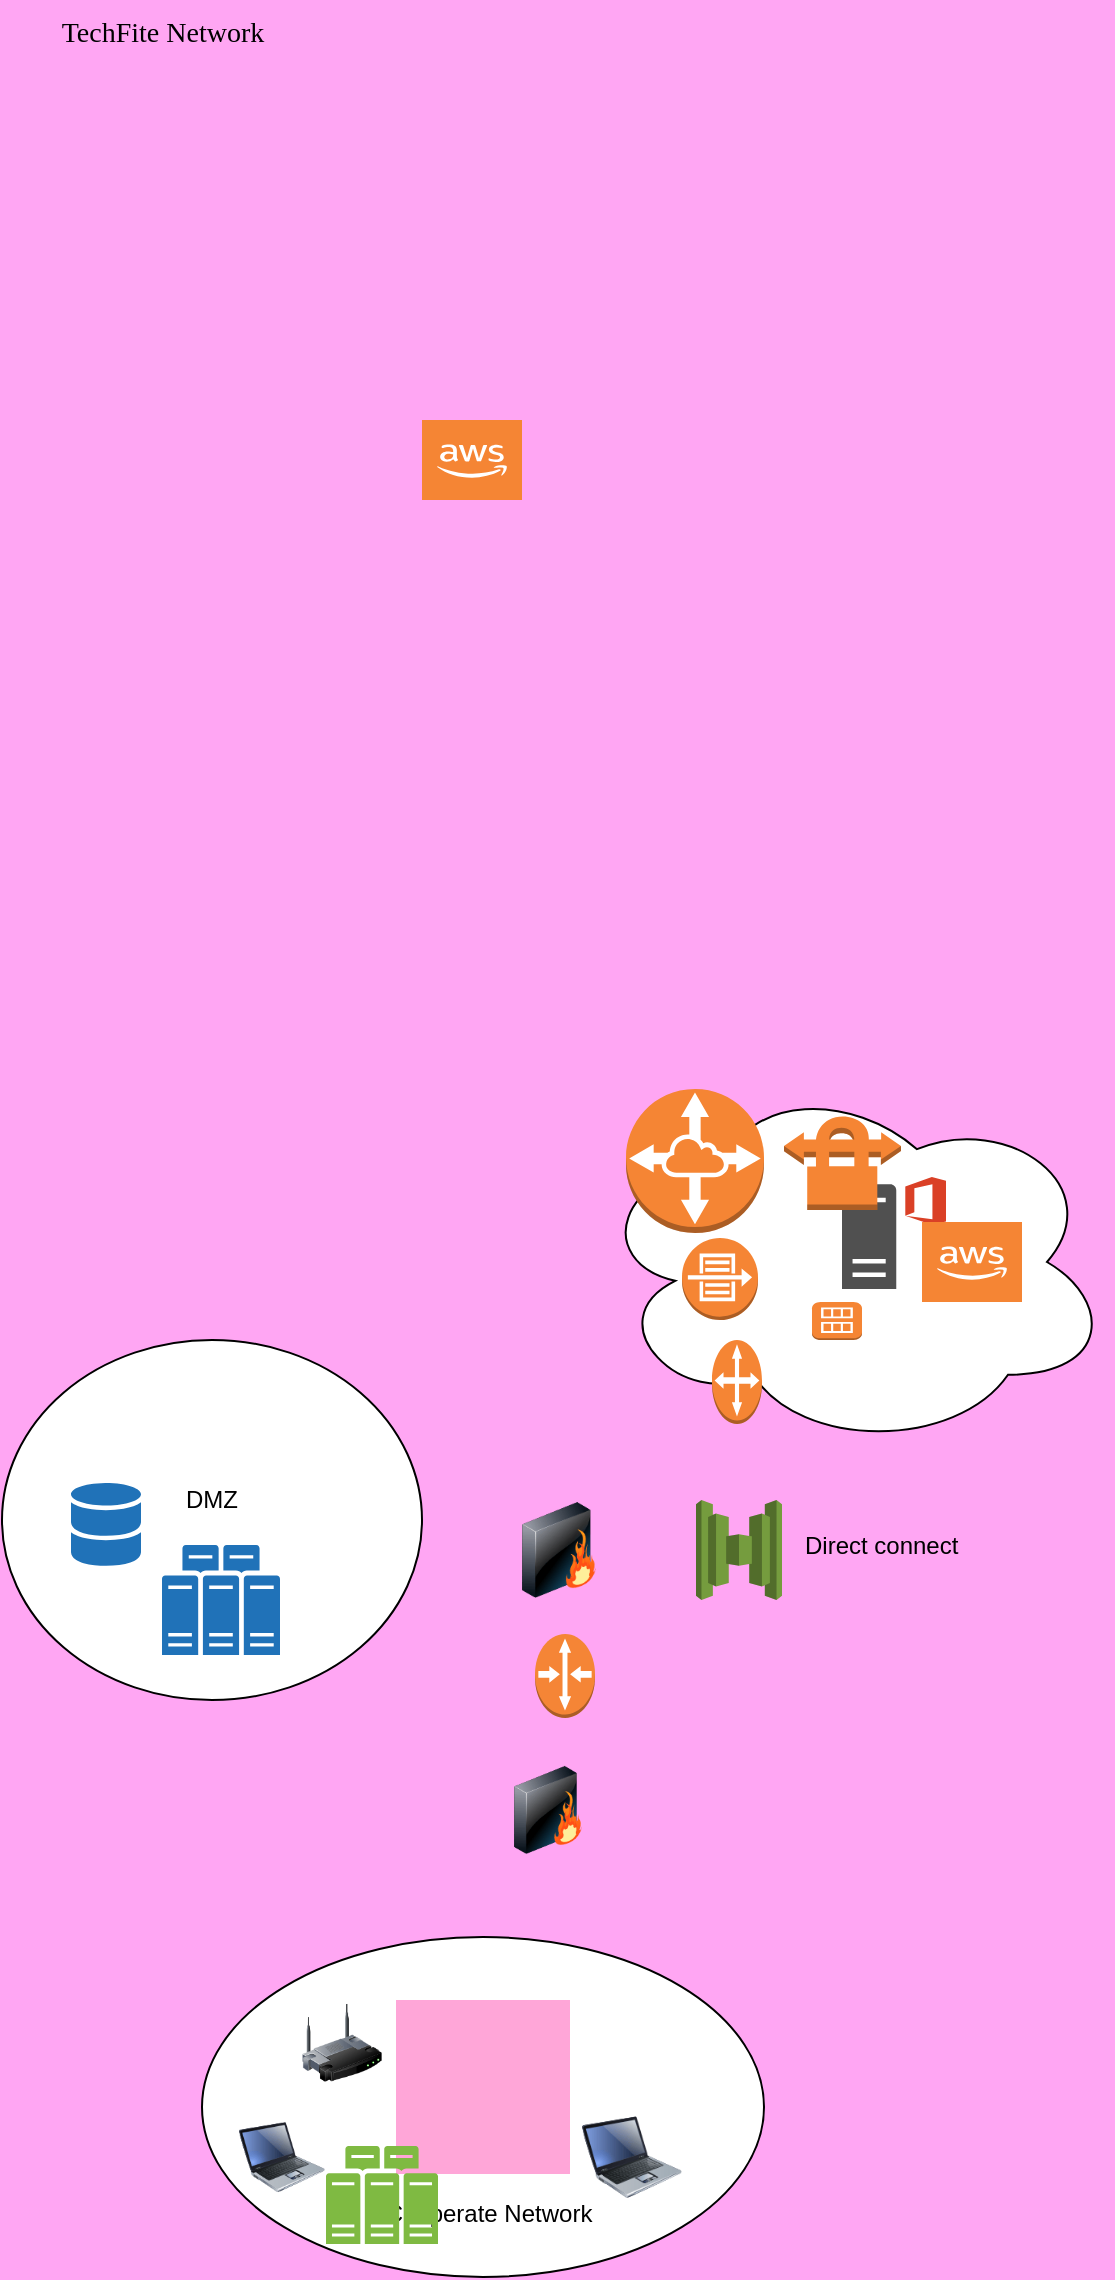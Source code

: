 <mxfile version="11.1.4" type="github"><diagram id="MPkUXukEWlVpw7LYdF98" name="Page-1"><mxGraphModel dx="1422" dy="755" grid="1" gridSize="10" guides="1" tooltips="1" connect="1" arrows="1" fold="1" page="1" pageScale="1" pageWidth="850" pageHeight="1100" background="#FFA6F3" math="0" shadow="0"><root><mxCell id="0"/><mxCell id="1" parent="0"/><mxCell id="wTyh6puDdEchhp_BWfi_-10" value="" style="ellipse;whiteSpace=wrap;html=1;" vertex="1" parent="1"><mxGeometry x="120" y="998.5" width="281" height="170" as="geometry"/></mxCell><mxCell id="wTyh6puDdEchhp_BWfi_-7" value="" style="ellipse;whiteSpace=wrap;html=1;" vertex="1" parent="1"><mxGeometry x="20" y="700" width="210" height="180" as="geometry"/></mxCell><mxCell id="-v7dunNfvW1D0s73OR1B-3" value="" style="shape=image;html=1;verticalAlign=top;verticalLabelPosition=bottom;labelBackgroundColor=#ffffff;imageAspect=0;aspect=fixed;image=https://cdn2.iconfinder.com/data/icons/whcompare-isometric-web-hosting-servers/50/firewall-server-128.png;imageBackground=#FFA6D8;" parent="1" vertex="1"><mxGeometry x="217" y="1030" width="87" height="87" as="geometry"/></mxCell><mxCell id="-v7dunNfvW1D0s73OR1B-11" value="" style="image;html=1;labelBackgroundColor=#ffffff;image=img/lib/clip_art/networking/Firewall_128x128.png" parent="1" vertex="1"><mxGeometry x="276" y="910" width="34" height="50" as="geometry"/></mxCell><mxCell id="-v7dunNfvW1D0s73OR1B-14" value="" style="ellipse;shape=cloud;whiteSpace=wrap;html=1;" parent="1" vertex="1"><mxGeometry x="315" y="567" width="260" height="188" as="geometry"/></mxCell><mxCell id="-v7dunNfvW1D0s73OR1B-16" value="" style="shape=image;html=1;verticalAlign=top;verticalLabelPosition=bottom;labelBackgroundColor=#ffffff;imageAspect=0;aspect=fixed;image=https://cdn4.iconfinder.com/data/icons/address-book-providers-in-colors/512/office365-128.png" parent="1" vertex="1"><mxGeometry x="300" y="228.5" width="43" height="43" as="geometry"/></mxCell><mxCell id="-v7dunNfvW1D0s73OR1B-21" value="" style="outlineConnect=0;dashed=0;verticalLabelPosition=bottom;verticalAlign=top;align=center;html=1;shape=mxgraph.aws3.cloud_2;fillColor=#F58534;gradientColor=none;" parent="1" vertex="1"><mxGeometry x="230" y="240" width="50" height="40" as="geometry"/></mxCell><mxCell id="-v7dunNfvW1D0s73OR1B-23" value="" style="outlineConnect=0;dashed=0;verticalLabelPosition=bottom;verticalAlign=top;align=center;html=1;shape=mxgraph.aws3.router;fillColor=#F58536;gradientColor=none;" parent="1" vertex="1"><mxGeometry x="286.5" y="847" width="30" height="42" as="geometry"/></mxCell><mxCell id="wTyh6puDdEchhp_BWfi_-1" value="&lt;span style=&quot;font-size: 10.5pt ; line-height: 200% ; font-family: &amp;#34;times new roman&amp;#34; , serif&quot;&gt;TechFite Network&lt;br&gt;&amp;nbsp;&lt;/span&gt;" style="text;html=1;resizable=0;autosize=1;align=center;verticalAlign=middle;points=[];fillColor=none;strokeColor=none;rounded=0;" vertex="1" parent="1"><mxGeometry x="40" y="30" width="120" height="60" as="geometry"/></mxCell><mxCell id="wTyh6puDdEchhp_BWfi_-2" value="" style="image;html=1;labelBackgroundColor=#ffffff;image=img/lib/clip_art/networking/Firewall_128x128.png" vertex="1" parent="1"><mxGeometry x="280" y="770" width="37" height="70" as="geometry"/></mxCell><mxCell id="wTyh6puDdEchhp_BWfi_-3" value="" style="shadow=0;dashed=0;html=1;strokeColor=none;labelPosition=center;verticalLabelPosition=bottom;verticalAlign=top;outlineConnect=0;align=center;shape=mxgraph.office.databases.database_mini_2;fillColor=#2072B8;" vertex="1" parent="1"><mxGeometry x="54.5" y="771.5" width="35" height="42" as="geometry"/></mxCell><mxCell id="wTyh6puDdEchhp_BWfi_-4" value="" style="pointerEvents=1;shadow=0;dashed=0;html=1;strokeColor=none;labelPosition=center;verticalLabelPosition=bottom;verticalAlign=top;outlineConnect=0;align=center;shape=mxgraph.office.servers.physical_host_farm;fillColor=#2072B8;" vertex="1" parent="1"><mxGeometry x="100" y="802.5" width="59" height="55" as="geometry"/></mxCell><mxCell id="wTyh6puDdEchhp_BWfi_-5" value="DMZ" style="text;html=1;resizable=0;points=[];autosize=1;align=left;verticalAlign=top;spacingTop=-4;" vertex="1" parent="1"><mxGeometry x="109.5" y="770" width="40" height="20" as="geometry"/></mxCell><mxCell id="-v7dunNfvW1D0s73OR1B-13" value="" style="pointerEvents=1;shadow=0;dashed=0;html=1;strokeColor=none;fillColor=#505050;labelPosition=center;verticalLabelPosition=bottom;verticalAlign=top;outlineConnect=0;align=center;shape=mxgraph.office.servers.office_web_apps_server;" parent="1" vertex="1"><mxGeometry x="440" y="618.5" width="52" height="56" as="geometry"/></mxCell><mxCell id="wTyh6puDdEchhp_BWfi_-6" value="" style="outlineConnect=0;dashed=0;verticalLabelPosition=bottom;verticalAlign=top;align=center;html=1;shape=mxgraph.aws3.cloud_2;fillColor=#F58534;gradientColor=none;" vertex="1" parent="1"><mxGeometry x="480" y="641" width="50" height="40" as="geometry"/></mxCell><mxCell id="wTyh6puDdEchhp_BWfi_-9" value="Cooperate Network" style="text;html=1;resizable=0;autosize=1;align=center;verticalAlign=middle;points=[];fillColor=none;strokeColor=none;rounded=0;" vertex="1" parent="1"><mxGeometry x="202.5" y="1127" width="120" height="20" as="geometry"/></mxCell><mxCell id="wTyh6puDdEchhp_BWfi_-12" value="" style="outlineConnect=0;dashed=0;verticalLabelPosition=bottom;verticalAlign=top;align=center;html=1;shape=mxgraph.aws3.ami;fillColor=#F58534;gradientColor=none;" vertex="1" parent="1"><mxGeometry x="425" y="681" width="25" height="19" as="geometry"/></mxCell><mxCell id="wTyh6puDdEchhp_BWfi_-13" value="" style="outlineConnect=0;dashed=0;verticalLabelPosition=bottom;verticalAlign=top;align=center;html=1;shape=mxgraph.aws3.customer_gateway;fillColor=#F58534;gradientColor=none;" vertex="1" parent="1"><mxGeometry x="375" y="700" width="25" height="42" as="geometry"/></mxCell><mxCell id="wTyh6puDdEchhp_BWfi_-14" value="" style="outlineConnect=0;dashed=0;verticalLabelPosition=bottom;verticalAlign=top;align=center;html=1;shape=mxgraph.aws3.vpc_peering;fillColor=#F58534;gradientColor=none;" vertex="1" parent="1"><mxGeometry x="332" y="574.5" width="69" height="72" as="geometry"/></mxCell><mxCell id="wTyh6puDdEchhp_BWfi_-16" value="" style="outlineConnect=0;dashed=0;verticalLabelPosition=bottom;verticalAlign=top;align=center;html=1;shape=mxgraph.aws3.flow_logs;fillColor=#F58534;gradientColor=none;" vertex="1" parent="1"><mxGeometry x="360" y="649" width="38" height="41" as="geometry"/></mxCell><mxCell id="wTyh6puDdEchhp_BWfi_-18" value="" style="outlineConnect=0;dashed=0;verticalLabelPosition=bottom;verticalAlign=top;align=center;html=1;shape=mxgraph.aws3.vpn_connection;fillColor=#F58534;gradientColor=none;" vertex="1" parent="1"><mxGeometry x="411" y="587" width="58.5" height="48" as="geometry"/></mxCell><mxCell id="wTyh6puDdEchhp_BWfi_-19" value="" style="outlineConnect=0;dashed=0;verticalLabelPosition=bottom;verticalAlign=top;align=center;html=1;shape=mxgraph.aws3.connect;fillColor=#759C3E;gradientColor=none;" vertex="1" parent="1"><mxGeometry x="367" y="780" width="43" height="50" as="geometry"/></mxCell><mxCell id="wTyh6puDdEchhp_BWfi_-20" value="Direct connect&amp;nbsp;" style="text;html=1;resizable=0;autosize=1;align=center;verticalAlign=middle;points=[];fillColor=none;strokeColor=none;rounded=0;" vertex="1" parent="1"><mxGeometry x="411" y="792.5" width="100" height="20" as="geometry"/></mxCell><mxCell id="wTyh6puDdEchhp_BWfi_-21" value="" style="image;html=1;labelBackgroundColor=#ffffff;image=img/lib/clip_art/networking/Wireless_Router_128x128.png" vertex="1" parent="1"><mxGeometry x="170" y="1030" width="40" height="43" as="geometry"/></mxCell><mxCell id="wTyh6puDdEchhp_BWfi_-22" value="" style="image;html=1;labelBackgroundColor=#ffffff;image=img/lib/clip_art/computers/Laptop_128x128.png;fontFamily=Helvetica;fontSize=12;fontColor=#000000;align=center;strokeColor=#000000;fillColor=#ffffff;" vertex="1" parent="1"><mxGeometry x="138.5" y="1088" width="43" height="41" as="geometry"/></mxCell><mxCell id="wTyh6puDdEchhp_BWfi_-23" value="" style="image;html=1;labelBackgroundColor=#ffffff;image=img/lib/clip_art/computers/Laptop_128x128.png" vertex="1" parent="1"><mxGeometry x="310" y="1077" width="50" height="63" as="geometry"/></mxCell><mxCell id="wTyh6puDdEchhp_BWfi_-24" value="" style="shape=image;html=1;verticalAlign=top;verticalLabelPosition=bottom;labelBackgroundColor=#ffffff;imageAspect=0;aspect=fixed;image=https://cdn2.iconfinder.com/data/icons/social-icons-color/512/apple-128.png" vertex="1" parent="1"><mxGeometry x="335" y="1030" width="35" height="35" as="geometry"/></mxCell><mxCell id="wTyh6puDdEchhp_BWfi_-25" value="" style="pointerEvents=1;shadow=0;dashed=0;html=1;strokeColor=none;fillColor=#505050;labelPosition=center;verticalLabelPosition=bottom;verticalAlign=top;outlineConnect=0;align=center;shape=mxgraph.office.servers.server_farm;fillColor=#7FBA42;" vertex="1" parent="1"><mxGeometry x="182" y="1103" width="56" height="49" as="geometry"/></mxCell></root></mxGraphModel></diagram></mxfile>